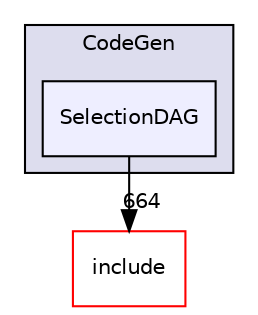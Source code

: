 digraph "lib/CodeGen/SelectionDAG" {
  bgcolor=transparent;
  compound=true
  node [ fontsize="10", fontname="Helvetica"];
  edge [ labelfontsize="10", labelfontname="Helvetica"];
  subgraph clusterdir_1e8ad0574bd6e387992681ee57691a07 {
    graph [ bgcolor="#ddddee", pencolor="black", label="CodeGen" fontname="Helvetica", fontsize="10", URL="dir_1e8ad0574bd6e387992681ee57691a07.html"]
  dir_6afb80854b358a1199136b8d045fe4e9 [shape=box, label="SelectionDAG", style="filled", fillcolor="#eeeeff", pencolor="black", URL="dir_6afb80854b358a1199136b8d045fe4e9.html"];
  }
  dir_d44c64559bbebec7f509842c48db8b23 [shape=box label="include" color="red" URL="dir_d44c64559bbebec7f509842c48db8b23.html"];
  dir_6afb80854b358a1199136b8d045fe4e9->dir_d44c64559bbebec7f509842c48db8b23 [headlabel="664", labeldistance=1.5 headhref="dir_000042_000001.html"];
}
